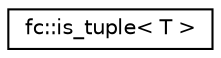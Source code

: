 digraph "Graphical Class Hierarchy"
{
  edge [fontname="Helvetica",fontsize="10",labelfontname="Helvetica",labelfontsize="10"];
  node [fontname="Helvetica",fontsize="10",shape=record];
  rankdir="LR";
  Node0 [label="fc::is_tuple\< T \>",height=0.2,width=0.4,color="black", fillcolor="white", style="filled",URL="$structfc_1_1is__tuple.html"];
}
